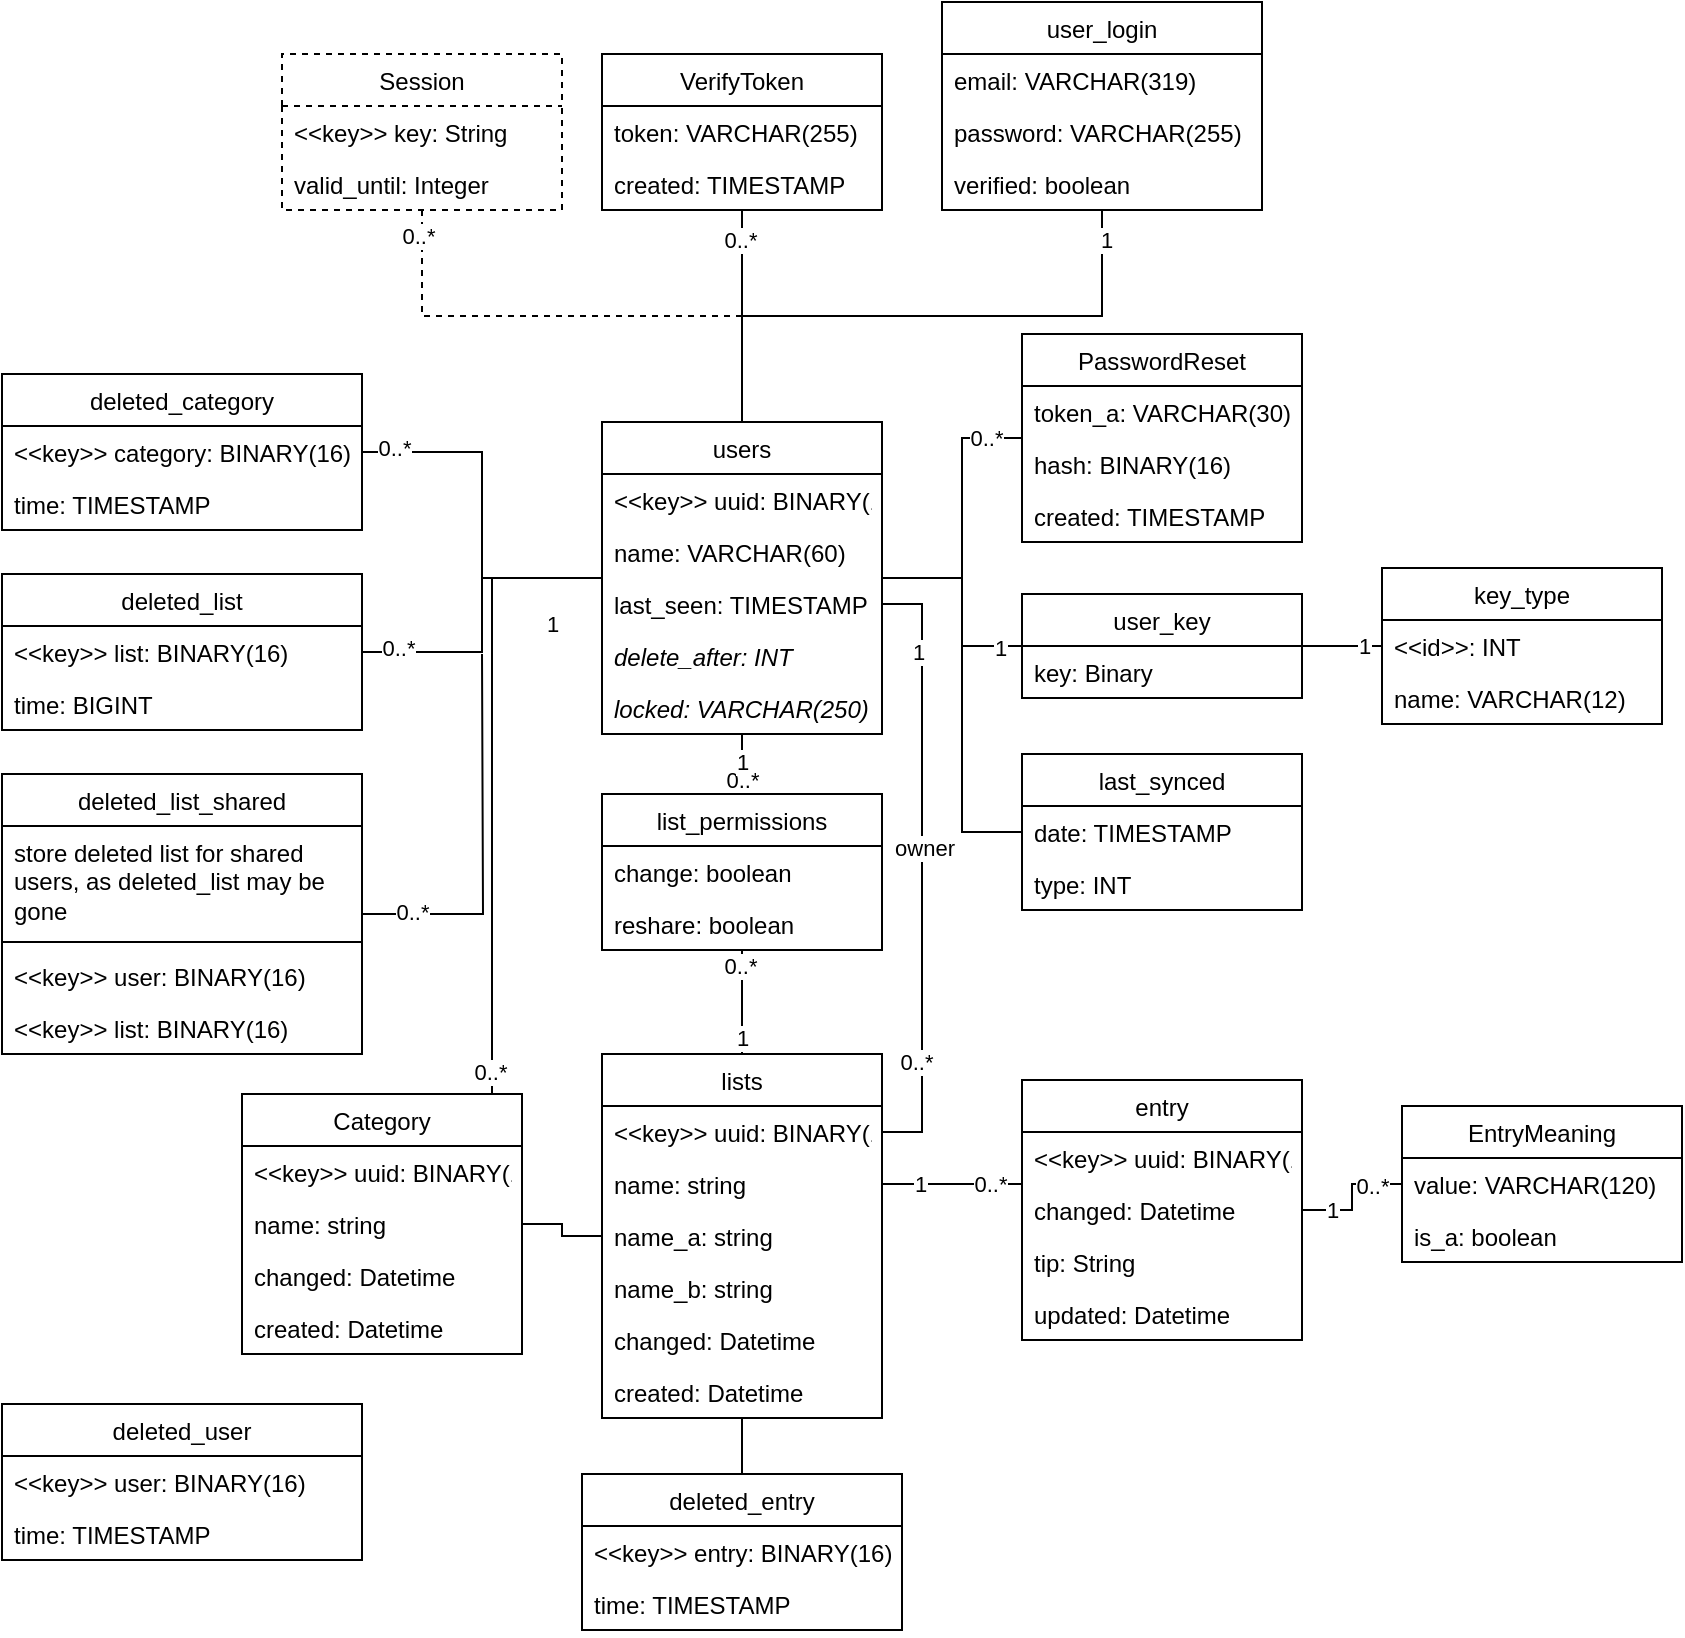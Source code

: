 <mxfile version="16.5.1" type="device"><diagram id="35VUNOAPRy2sd73jcJA1" name="Seite-1"><mxGraphModel dx="1929" dy="2044" grid="1" gridSize="10" guides="1" tooltips="1" connect="1" arrows="1" fold="1" page="1" pageScale="1" pageWidth="827" pageHeight="1169" math="0" shadow="0"><root><mxCell id="0"/><mxCell id="1" parent="0"/><mxCell id="3DWYsxFUrLQky2yFLJpL-9" value="users" style="swimlane;fontStyle=0;childLayout=stackLayout;horizontal=1;startSize=26;fillColor=none;horizontalStack=0;resizeParent=1;resizeParentMax=0;resizeLast=0;collapsible=1;marginBottom=0;" parent="1" vertex="1"><mxGeometry x="220" y="94" width="140" height="156" as="geometry"/></mxCell><mxCell id="3DWYsxFUrLQky2yFLJpL-10" value="&lt;&lt;key&gt;&gt; uuid: BINARY(16)" style="text;strokeColor=none;fillColor=none;align=left;verticalAlign=top;spacingLeft=4;spacingRight=4;overflow=hidden;rotatable=0;points=[[0,0.5],[1,0.5]];portConstraint=eastwest;" parent="3DWYsxFUrLQky2yFLJpL-9" vertex="1"><mxGeometry y="26" width="140" height="26" as="geometry"/></mxCell><mxCell id="3DWYsxFUrLQky2yFLJpL-11" value="name: VARCHAR(60)" style="text;strokeColor=none;fillColor=none;align=left;verticalAlign=top;spacingLeft=4;spacingRight=4;overflow=hidden;rotatable=0;points=[[0,0.5],[1,0.5]];portConstraint=eastwest;" parent="3DWYsxFUrLQky2yFLJpL-9" vertex="1"><mxGeometry y="52" width="140" height="26" as="geometry"/></mxCell><mxCell id="3DWYsxFUrLQky2yFLJpL-63" value="last_seen: TIMESTAMP" style="text;strokeColor=none;fillColor=none;align=left;verticalAlign=top;spacingLeft=4;spacingRight=4;overflow=hidden;rotatable=0;points=[[0,0.5],[1,0.5]];portConstraint=eastwest;" parent="3DWYsxFUrLQky2yFLJpL-9" vertex="1"><mxGeometry y="78" width="140" height="26" as="geometry"/></mxCell><mxCell id="3DWYsxFUrLQky2yFLJpL-64" value="delete_after: INT" style="text;strokeColor=none;fillColor=none;align=left;verticalAlign=top;spacingLeft=4;spacingRight=4;overflow=hidden;rotatable=0;points=[[0,0.5],[1,0.5]];portConstraint=eastwest;fontStyle=2" parent="3DWYsxFUrLQky2yFLJpL-9" vertex="1"><mxGeometry y="104" width="140" height="26" as="geometry"/></mxCell><mxCell id="6U47-J8BlzUGmIC5Mi37-29" value="locked: VARCHAR(250)" style="text;strokeColor=none;fillColor=none;align=left;verticalAlign=top;spacingLeft=4;spacingRight=4;overflow=hidden;rotatable=0;points=[[0,0.5],[1,0.5]];portConstraint=eastwest;fontStyle=2" parent="3DWYsxFUrLQky2yFLJpL-9" vertex="1"><mxGeometry y="130" width="140" height="26" as="geometry"/></mxCell><mxCell id="3DWYsxFUrLQky2yFLJpL-17" style="edgeStyle=orthogonalEdgeStyle;rounded=0;orthogonalLoop=1;jettySize=auto;html=1;endArrow=none;endFill=0;" parent="1" source="3DWYsxFUrLQky2yFLJpL-13" target="3DWYsxFUrLQky2yFLJpL-9" edge="1"><mxGeometry relative="1" as="geometry"><Array as="points"><mxPoint x="400" y="206"/><mxPoint x="400" y="172"/></Array></mxGeometry></mxCell><mxCell id="6U47-J8BlzUGmIC5Mi37-21" value="1" style="edgeLabel;html=1;align=center;verticalAlign=middle;resizable=0;points=[];" parent="3DWYsxFUrLQky2yFLJpL-17" vertex="1" connectable="0"><mxGeometry x="-0.14" relative="1" as="geometry"><mxPoint x="19" y="15" as="offset"/></mxGeometry></mxCell><mxCell id="XRAnZi5CMDyNzcFJxGbO-6" style="edgeStyle=orthogonalEdgeStyle;rounded=0;orthogonalLoop=1;jettySize=auto;html=1;endArrow=none;endFill=0;" parent="1" source="3DWYsxFUrLQky2yFLJpL-13" target="XRAnZi5CMDyNzcFJxGbO-2" edge="1"><mxGeometry relative="1" as="geometry"/></mxCell><mxCell id="qw_IXqzzU9SHyt7KadAk-3" value="1" style="edgeLabel;html=1;align=center;verticalAlign=middle;resizable=0;points=[];" parent="XRAnZi5CMDyNzcFJxGbO-6" vertex="1" connectable="0"><mxGeometry x="-0.331" y="1" relative="1" as="geometry"><mxPoint x="17" y="1" as="offset"/></mxGeometry></mxCell><mxCell id="3DWYsxFUrLQky2yFLJpL-13" value="user_key" style="swimlane;fontStyle=0;childLayout=stackLayout;horizontal=1;startSize=26;fillColor=none;horizontalStack=0;resizeParent=1;resizeParentMax=0;resizeLast=0;collapsible=1;marginBottom=0;" parent="1" vertex="1"><mxGeometry x="430" y="180" width="140" height="52" as="geometry"/></mxCell><mxCell id="3DWYsxFUrLQky2yFLJpL-14" value="key: Binary" style="text;strokeColor=none;fillColor=none;align=left;verticalAlign=top;spacingLeft=4;spacingRight=4;overflow=hidden;rotatable=0;points=[[0,0.5],[1,0.5]];portConstraint=eastwest;" parent="3DWYsxFUrLQky2yFLJpL-13" vertex="1"><mxGeometry y="26" width="140" height="26" as="geometry"/></mxCell><mxCell id="3DWYsxFUrLQky2yFLJpL-40" style="edgeStyle=orthogonalEdgeStyle;rounded=0;orthogonalLoop=1;jettySize=auto;html=1;endArrow=none;endFill=0;" parent="1" source="3DWYsxFUrLQky2yFLJpL-18" target="3DWYsxFUrLQky2yFLJpL-30" edge="1"><mxGeometry relative="1" as="geometry"><Array as="points"><mxPoint x="370" y="475"/><mxPoint x="370" y="475"/></Array></mxGeometry></mxCell><mxCell id="6U47-J8BlzUGmIC5Mi37-22" value="0..*" style="edgeLabel;html=1;align=center;verticalAlign=middle;resizable=0;points=[];" parent="3DWYsxFUrLQky2yFLJpL-40" vertex="1" connectable="0"><mxGeometry x="0.19" relative="1" as="geometry"><mxPoint x="12" as="offset"/></mxGeometry></mxCell><mxCell id="6U47-J8BlzUGmIC5Mi37-23" value="1" style="edgeLabel;html=1;align=center;verticalAlign=middle;resizable=0;points=[];" parent="3DWYsxFUrLQky2yFLJpL-40" vertex="1" connectable="0"><mxGeometry x="-0.26" y="-3" relative="1" as="geometry"><mxPoint x="-7" y="-3" as="offset"/></mxGeometry></mxCell><mxCell id="3DWYsxFUrLQky2yFLJpL-90" style="edgeStyle=orthogonalEdgeStyle;rounded=0;orthogonalLoop=1;jettySize=auto;html=1;entryX=1;entryY=0.5;entryDx=0;entryDy=0;endArrow=none;endFill=0;exitX=1;exitY=0.5;exitDx=0;exitDy=0;" parent="1" source="3DWYsxFUrLQky2yFLJpL-19" target="3DWYsxFUrLQky2yFLJpL-63" edge="1"><mxGeometry relative="1" as="geometry"><Array as="points"><mxPoint x="380" y="449"/><mxPoint x="380" y="185"/></Array></mxGeometry></mxCell><mxCell id="3DWYsxFUrLQky2yFLJpL-91" value="owner" style="edgeLabel;html=1;align=center;verticalAlign=middle;resizable=0;points=[];" parent="3DWYsxFUrLQky2yFLJpL-90" vertex="1" connectable="0"><mxGeometry x="0.333" relative="1" as="geometry"><mxPoint x="1" y="40" as="offset"/></mxGeometry></mxCell><mxCell id="6U47-J8BlzUGmIC5Mi37-15" value="1" style="edgeLabel;html=1;align=center;verticalAlign=middle;resizable=0;points=[];" parent="3DWYsxFUrLQky2yFLJpL-90" vertex="1" connectable="0"><mxGeometry x="0.712" y="2" relative="1" as="geometry"><mxPoint as="offset"/></mxGeometry></mxCell><mxCell id="6U47-J8BlzUGmIC5Mi37-16" value="0..*" style="edgeLabel;html=1;align=center;verticalAlign=middle;resizable=0;points=[];" parent="3DWYsxFUrLQky2yFLJpL-90" vertex="1" connectable="0"><mxGeometry x="-0.637" y="3" relative="1" as="geometry"><mxPoint as="offset"/></mxGeometry></mxCell><mxCell id="3DWYsxFUrLQky2yFLJpL-18" value="lists" style="swimlane;fontStyle=0;childLayout=stackLayout;horizontal=1;startSize=26;fillColor=none;horizontalStack=0;resizeParent=1;resizeParentMax=0;resizeLast=0;collapsible=1;marginBottom=0;" parent="1" vertex="1"><mxGeometry x="220" y="410" width="140" height="182" as="geometry"/></mxCell><mxCell id="3DWYsxFUrLQky2yFLJpL-19" value="&lt;&lt;key&gt;&gt; uuid: BINARY(16)" style="text;strokeColor=none;fillColor=none;align=left;verticalAlign=top;spacingLeft=4;spacingRight=4;overflow=hidden;rotatable=0;points=[[0,0.5],[1,0.5]];portConstraint=eastwest;" parent="3DWYsxFUrLQky2yFLJpL-18" vertex="1"><mxGeometry y="26" width="140" height="26" as="geometry"/></mxCell><mxCell id="3DWYsxFUrLQky2yFLJpL-20" value="name: string" style="text;strokeColor=none;fillColor=none;align=left;verticalAlign=top;spacingLeft=4;spacingRight=4;overflow=hidden;rotatable=0;points=[[0,0.5],[1,0.5]];portConstraint=eastwest;" parent="3DWYsxFUrLQky2yFLJpL-18" vertex="1"><mxGeometry y="52" width="140" height="26" as="geometry"/></mxCell><mxCell id="tzXeSXBNk9Vg39_Do9fx-1" value="name_a: string" style="text;strokeColor=none;fillColor=none;align=left;verticalAlign=top;spacingLeft=4;spacingRight=4;overflow=hidden;rotatable=0;points=[[0,0.5],[1,0.5]];portConstraint=eastwest;" parent="3DWYsxFUrLQky2yFLJpL-18" vertex="1"><mxGeometry y="78" width="140" height="26" as="geometry"/></mxCell><mxCell id="tzXeSXBNk9Vg39_Do9fx-2" value="name_b: string" style="text;strokeColor=none;fillColor=none;align=left;verticalAlign=top;spacingLeft=4;spacingRight=4;overflow=hidden;rotatable=0;points=[[0,0.5],[1,0.5]];portConstraint=eastwest;" parent="3DWYsxFUrLQky2yFLJpL-18" vertex="1"><mxGeometry y="104" width="140" height="26" as="geometry"/></mxCell><mxCell id="3DWYsxFUrLQky2yFLJpL-21" value="changed: Datetime" style="text;strokeColor=none;fillColor=none;align=left;verticalAlign=top;spacingLeft=4;spacingRight=4;overflow=hidden;rotatable=0;points=[[0,0.5],[1,0.5]];portConstraint=eastwest;" parent="3DWYsxFUrLQky2yFLJpL-18" vertex="1"><mxGeometry y="130" width="140" height="26" as="geometry"/></mxCell><mxCell id="3DWYsxFUrLQky2yFLJpL-23" value="created: Datetime" style="text;strokeColor=none;fillColor=none;align=left;verticalAlign=top;spacingLeft=4;spacingRight=4;overflow=hidden;rotatable=0;points=[[0,0.5],[1,0.5]];portConstraint=eastwest;" parent="3DWYsxFUrLQky2yFLJpL-18" vertex="1"><mxGeometry y="156" width="140" height="26" as="geometry"/></mxCell><mxCell id="6U47-J8BlzUGmIC5Mi37-28" style="edgeStyle=elbowEdgeStyle;rounded=0;jumpStyle=none;orthogonalLoop=1;jettySize=auto;html=1;endArrow=none;endFill=0;" parent="1" source="3DWYsxFUrLQky2yFLJpL-24" target="3DWYsxFUrLQky2yFLJpL-9" edge="1"><mxGeometry relative="1" as="geometry"/></mxCell><mxCell id="6U47-J8BlzUGmIC5Mi37-31" value="0..*" style="edgeLabel;html=1;align=center;verticalAlign=middle;resizable=0;points=[];" parent="6U47-J8BlzUGmIC5Mi37-28" vertex="1" connectable="0"><mxGeometry x="-0.772" y="2" relative="1" as="geometry"><mxPoint as="offset"/></mxGeometry></mxCell><mxCell id="3DWYsxFUrLQky2yFLJpL-24" value="deleted_list" style="swimlane;fontStyle=0;childLayout=stackLayout;horizontal=1;startSize=26;fillColor=none;horizontalStack=0;resizeParent=1;resizeParentMax=0;resizeLast=0;collapsible=1;marginBottom=0;" parent="1" vertex="1"><mxGeometry x="-80" y="170" width="180" height="78" as="geometry"/></mxCell><mxCell id="3DWYsxFUrLQky2yFLJpL-25" value="&lt;&lt;key&gt;&gt; list: BINARY(16)" style="text;strokeColor=none;fillColor=none;align=left;verticalAlign=top;spacingLeft=4;spacingRight=4;overflow=hidden;rotatable=0;points=[[0,0.5],[1,0.5]];portConstraint=eastwest;" parent="3DWYsxFUrLQky2yFLJpL-24" vertex="1"><mxGeometry y="26" width="180" height="26" as="geometry"/></mxCell><mxCell id="3DWYsxFUrLQky2yFLJpL-29" value="time: BIGINT" style="text;strokeColor=none;fillColor=none;align=left;verticalAlign=top;spacingLeft=4;spacingRight=4;overflow=hidden;rotatable=0;points=[[0,0.5],[1,0.5]];portConstraint=eastwest;" parent="3DWYsxFUrLQky2yFLJpL-24" vertex="1"><mxGeometry y="52" width="180" height="26" as="geometry"/></mxCell><mxCell id="3DWYsxFUrLQky2yFLJpL-38" style="edgeStyle=orthogonalEdgeStyle;rounded=0;orthogonalLoop=1;jettySize=auto;html=1;endArrow=none;endFill=0;" parent="1" source="3DWYsxFUrLQky2yFLJpL-30" target="3DWYsxFUrLQky2yFLJpL-34" edge="1"><mxGeometry relative="1" as="geometry"/></mxCell><mxCell id="6U47-J8BlzUGmIC5Mi37-25" value="1" style="edgeLabel;html=1;align=center;verticalAlign=middle;resizable=0;points=[];" parent="3DWYsxFUrLQky2yFLJpL-38" vertex="1" connectable="0"><mxGeometry x="-0.24" relative="1" as="geometry"><mxPoint x="-9" as="offset"/></mxGeometry></mxCell><mxCell id="6U47-J8BlzUGmIC5Mi37-26" value="0..*" style="edgeLabel;html=1;align=center;verticalAlign=middle;resizable=0;points=[];" parent="3DWYsxFUrLQky2yFLJpL-38" vertex="1" connectable="0"><mxGeometry x="0.169" y="1" relative="1" as="geometry"><mxPoint x="11" as="offset"/></mxGeometry></mxCell><mxCell id="3DWYsxFUrLQky2yFLJpL-30" value="entry" style="swimlane;fontStyle=0;childLayout=stackLayout;horizontal=1;startSize=26;fillColor=none;horizontalStack=0;resizeParent=1;resizeParentMax=0;resizeLast=0;collapsible=1;marginBottom=0;" parent="1" vertex="1"><mxGeometry x="430" y="423" width="140" height="130" as="geometry"/></mxCell><mxCell id="3DWYsxFUrLQky2yFLJpL-31" value="&lt;&lt;key&gt;&gt; uuid: BINARY(16)" style="text;strokeColor=none;fillColor=none;align=left;verticalAlign=top;spacingLeft=4;spacingRight=4;overflow=hidden;rotatable=0;points=[[0,0.5],[1,0.5]];portConstraint=eastwest;" parent="3DWYsxFUrLQky2yFLJpL-30" vertex="1"><mxGeometry y="26" width="140" height="26" as="geometry"/></mxCell><mxCell id="3DWYsxFUrLQky2yFLJpL-32" value="changed: Datetime" style="text;strokeColor=none;fillColor=none;align=left;verticalAlign=top;spacingLeft=4;spacingRight=4;overflow=hidden;rotatable=0;points=[[0,0.5],[1,0.5]];portConstraint=eastwest;" parent="3DWYsxFUrLQky2yFLJpL-30" vertex="1"><mxGeometry y="52" width="140" height="26" as="geometry"/></mxCell><mxCell id="3DWYsxFUrLQky2yFLJpL-39" value="tip: String" style="text;strokeColor=none;fillColor=none;align=left;verticalAlign=top;spacingLeft=4;spacingRight=4;overflow=hidden;rotatable=0;points=[[0,0.5],[1,0.5]];portConstraint=eastwest;" parent="3DWYsxFUrLQky2yFLJpL-30" vertex="1"><mxGeometry y="78" width="140" height="26" as="geometry"/></mxCell><mxCell id="uo6oQ3_8_3I0607uCpqB-1" value="updated: Datetime" style="text;strokeColor=none;fillColor=none;align=left;verticalAlign=top;spacingLeft=4;spacingRight=4;overflow=hidden;rotatable=0;points=[[0,0.5],[1,0.5]];portConstraint=eastwest;" vertex="1" parent="3DWYsxFUrLQky2yFLJpL-30"><mxGeometry y="104" width="140" height="26" as="geometry"/></mxCell><mxCell id="3DWYsxFUrLQky2yFLJpL-34" value="EntryMeaning" style="swimlane;fontStyle=0;childLayout=stackLayout;horizontal=1;startSize=26;fillColor=none;horizontalStack=0;resizeParent=1;resizeParentMax=0;resizeLast=0;collapsible=1;marginBottom=0;" parent="1" vertex="1"><mxGeometry x="620" y="436" width="140" height="78" as="geometry"/></mxCell><mxCell id="3DWYsxFUrLQky2yFLJpL-35" value="value: VARCHAR(120)" style="text;strokeColor=none;fillColor=none;align=left;verticalAlign=top;spacingLeft=4;spacingRight=4;overflow=hidden;rotatable=0;points=[[0,0.5],[1,0.5]];portConstraint=eastwest;" parent="3DWYsxFUrLQky2yFLJpL-34" vertex="1"><mxGeometry y="26" width="140" height="26" as="geometry"/></mxCell><mxCell id="3DWYsxFUrLQky2yFLJpL-36" value="is_a: boolean" style="text;strokeColor=none;fillColor=none;align=left;verticalAlign=top;spacingLeft=4;spacingRight=4;overflow=hidden;rotatable=0;points=[[0,0.5],[1,0.5]];portConstraint=eastwest;" parent="3DWYsxFUrLQky2yFLJpL-34" vertex="1"><mxGeometry y="52" width="140" height="26" as="geometry"/></mxCell><mxCell id="6U47-J8BlzUGmIC5Mi37-33" style="edgeStyle=elbowEdgeStyle;rounded=0;jumpStyle=none;orthogonalLoop=1;jettySize=auto;html=1;endArrow=none;endFill=0;" parent="1" source="3DWYsxFUrLQky2yFLJpL-41" target="3DWYsxFUrLQky2yFLJpL-18" edge="1"><mxGeometry relative="1" as="geometry"/></mxCell><mxCell id="3DWYsxFUrLQky2yFLJpL-41" value="deleted_entry" style="swimlane;fontStyle=0;childLayout=stackLayout;horizontal=1;startSize=26;fillColor=none;horizontalStack=0;resizeParent=1;resizeParentMax=0;resizeLast=0;collapsible=1;marginBottom=0;" parent="1" vertex="1"><mxGeometry x="210" y="620" width="160" height="78" as="geometry"/></mxCell><mxCell id="3DWYsxFUrLQky2yFLJpL-42" value="&lt;&lt;key&gt;&gt; entry: BINARY(16)" style="text;strokeColor=none;fillColor=none;align=left;verticalAlign=top;spacingLeft=4;spacingRight=4;overflow=hidden;rotatable=0;points=[[0,0.5],[1,0.5]];portConstraint=eastwest;" parent="3DWYsxFUrLQky2yFLJpL-41" vertex="1"><mxGeometry y="26" width="160" height="26" as="geometry"/></mxCell><mxCell id="3DWYsxFUrLQky2yFLJpL-43" value="time: TIMESTAMP" style="text;strokeColor=none;fillColor=none;align=left;verticalAlign=top;spacingLeft=4;spacingRight=4;overflow=hidden;rotatable=0;points=[[0,0.5],[1,0.5]];portConstraint=eastwest;" parent="3DWYsxFUrLQky2yFLJpL-41" vertex="1"><mxGeometry y="52" width="160" height="26" as="geometry"/></mxCell><mxCell id="3DWYsxFUrLQky2yFLJpL-44" value="deleted_user" style="swimlane;fontStyle=0;childLayout=stackLayout;horizontal=1;startSize=26;fillColor=none;horizontalStack=0;resizeParent=1;resizeParentMax=0;resizeLast=0;collapsible=1;marginBottom=0;" parent="1" vertex="1"><mxGeometry x="-80" y="585" width="180" height="78" as="geometry"/></mxCell><mxCell id="3DWYsxFUrLQky2yFLJpL-45" value="&lt;&lt;key&gt;&gt; user: BINARY(16)" style="text;strokeColor=none;fillColor=none;align=left;verticalAlign=top;spacingLeft=4;spacingRight=4;overflow=hidden;rotatable=0;points=[[0,0.5],[1,0.5]];portConstraint=eastwest;" parent="3DWYsxFUrLQky2yFLJpL-44" vertex="1"><mxGeometry y="26" width="180" height="26" as="geometry"/></mxCell><mxCell id="3DWYsxFUrLQky2yFLJpL-46" value="time: TIMESTAMP" style="text;strokeColor=none;fillColor=none;align=left;verticalAlign=top;spacingLeft=4;spacingRight=4;overflow=hidden;rotatable=0;points=[[0,0.5],[1,0.5]];portConstraint=eastwest;" parent="3DWYsxFUrLQky2yFLJpL-44" vertex="1"><mxGeometry y="52" width="180" height="26" as="geometry"/></mxCell><mxCell id="3DWYsxFUrLQky2yFLJpL-57" style="edgeStyle=orthogonalEdgeStyle;rounded=0;orthogonalLoop=1;jettySize=auto;html=1;endArrow=none;endFill=0;" parent="1" source="3DWYsxFUrLQky2yFLJpL-52" target="3DWYsxFUrLQky2yFLJpL-18" edge="1"><mxGeometry relative="1" as="geometry"/></mxCell><mxCell id="6U47-J8BlzUGmIC5Mi37-4" style="edgeStyle=elbowEdgeStyle;rounded=0;orthogonalLoop=1;jettySize=auto;html=1;endArrow=none;endFill=0;exitX=0.5;exitY=0;exitDx=0;exitDy=0;jumpStyle=none;" parent="1" source="3DWYsxFUrLQky2yFLJpL-52" target="3DWYsxFUrLQky2yFLJpL-9" edge="1"><mxGeometry relative="1" as="geometry"/></mxCell><mxCell id="6U47-J8BlzUGmIC5Mi37-9" value="1" style="edgeLabel;html=1;align=center;verticalAlign=middle;resizable=0;points=[];" parent="6U47-J8BlzUGmIC5Mi37-4" vertex="1" connectable="0"><mxGeometry x="0.182" y="1" relative="1" as="geometry"><mxPoint x="31" y="-73" as="offset"/></mxGeometry></mxCell><mxCell id="6U47-J8BlzUGmIC5Mi37-10" value="0..*" style="edgeLabel;html=1;align=center;verticalAlign=middle;resizable=0;points=[];" parent="6U47-J8BlzUGmIC5Mi37-4" vertex="1" connectable="0"><mxGeometry x="-0.776" y="1" relative="1" as="geometry"><mxPoint x="13" y="-10" as="offset"/></mxGeometry></mxCell><mxCell id="3DWYsxFUrLQky2yFLJpL-52" value="Category" style="swimlane;fontStyle=0;childLayout=stackLayout;horizontal=1;startSize=26;fillColor=none;horizontalStack=0;resizeParent=1;resizeParentMax=0;resizeLast=0;collapsible=1;marginBottom=0;" parent="1" vertex="1"><mxGeometry x="40" y="430" width="140" height="130" as="geometry"/></mxCell><mxCell id="3DWYsxFUrLQky2yFLJpL-53" value="&lt;&lt;key&gt;&gt; uuid: BINARY(16)" style="text;strokeColor=none;fillColor=none;align=left;verticalAlign=top;spacingLeft=4;spacingRight=4;overflow=hidden;rotatable=0;points=[[0,0.5],[1,0.5]];portConstraint=eastwest;" parent="3DWYsxFUrLQky2yFLJpL-52" vertex="1"><mxGeometry y="26" width="140" height="26" as="geometry"/></mxCell><mxCell id="3DWYsxFUrLQky2yFLJpL-54" value="name: string" style="text;strokeColor=none;fillColor=none;align=left;verticalAlign=top;spacingLeft=4;spacingRight=4;overflow=hidden;rotatable=0;points=[[0,0.5],[1,0.5]];portConstraint=eastwest;" parent="3DWYsxFUrLQky2yFLJpL-52" vertex="1"><mxGeometry y="52" width="140" height="26" as="geometry"/></mxCell><mxCell id="3DWYsxFUrLQky2yFLJpL-55" value="changed: Datetime" style="text;strokeColor=none;fillColor=none;align=left;verticalAlign=top;spacingLeft=4;spacingRight=4;overflow=hidden;rotatable=0;points=[[0,0.5],[1,0.5]];portConstraint=eastwest;" parent="3DWYsxFUrLQky2yFLJpL-52" vertex="1"><mxGeometry y="78" width="140" height="26" as="geometry"/></mxCell><mxCell id="3DWYsxFUrLQky2yFLJpL-56" value="created: Datetime" style="text;strokeColor=none;fillColor=none;align=left;verticalAlign=top;spacingLeft=4;spacingRight=4;overflow=hidden;rotatable=0;points=[[0,0.5],[1,0.5]];portConstraint=eastwest;" parent="3DWYsxFUrLQky2yFLJpL-52" vertex="1"><mxGeometry y="104" width="140" height="26" as="geometry"/></mxCell><mxCell id="6U47-J8BlzUGmIC5Mi37-5" style="edgeStyle=elbowEdgeStyle;rounded=0;orthogonalLoop=1;jettySize=auto;html=1;endArrow=none;endFill=0;elbow=vertical;dashed=1;" parent="1" source="3DWYsxFUrLQky2yFLJpL-58" target="3DWYsxFUrLQky2yFLJpL-9" edge="1"><mxGeometry relative="1" as="geometry"/></mxCell><mxCell id="6U47-J8BlzUGmIC5Mi37-19" value="0..*" style="edgeLabel;html=1;align=center;verticalAlign=middle;resizable=0;points=[];" parent="6U47-J8BlzUGmIC5Mi37-5" vertex="1" connectable="0"><mxGeometry x="-0.904" y="-2" relative="1" as="geometry"><mxPoint as="offset"/></mxGeometry></mxCell><mxCell id="3DWYsxFUrLQky2yFLJpL-58" value="Session" style="swimlane;fontStyle=0;childLayout=stackLayout;horizontal=1;startSize=26;fillColor=none;horizontalStack=0;resizeParent=1;resizeParentMax=0;resizeLast=0;collapsible=1;marginBottom=0;dashed=1;" parent="1" vertex="1"><mxGeometry x="60" y="-90" width="140" height="78" as="geometry"/></mxCell><mxCell id="3DWYsxFUrLQky2yFLJpL-59" value="&lt;&lt;key&gt;&gt; key: String" style="text;strokeColor=none;fillColor=none;align=left;verticalAlign=top;spacingLeft=4;spacingRight=4;overflow=hidden;rotatable=0;points=[[0,0.5],[1,0.5]];portConstraint=eastwest;" parent="3DWYsxFUrLQky2yFLJpL-58" vertex="1"><mxGeometry y="26" width="140" height="26" as="geometry"/></mxCell><mxCell id="3DWYsxFUrLQky2yFLJpL-60" value="valid_until: Integer" style="text;strokeColor=none;fillColor=none;align=left;verticalAlign=top;spacingLeft=4;spacingRight=4;overflow=hidden;rotatable=0;points=[[0,0.5],[1,0.5]];portConstraint=eastwest;" parent="3DWYsxFUrLQky2yFLJpL-58" vertex="1"><mxGeometry y="52" width="140" height="26" as="geometry"/></mxCell><mxCell id="6U47-J8BlzUGmIC5Mi37-27" style="edgeStyle=elbowEdgeStyle;rounded=0;jumpStyle=none;orthogonalLoop=1;jettySize=auto;html=1;endArrow=none;endFill=0;" parent="1" source="3DWYsxFUrLQky2yFLJpL-65" target="3DWYsxFUrLQky2yFLJpL-9" edge="1"><mxGeometry relative="1" as="geometry"/></mxCell><mxCell id="6U47-J8BlzUGmIC5Mi37-32" value="0..*" style="edgeLabel;html=1;align=center;verticalAlign=middle;resizable=0;points=[];" parent="6U47-J8BlzUGmIC5Mi37-27" vertex="1" connectable="0"><mxGeometry x="-0.83" y="2" relative="1" as="geometry"><mxPoint as="offset"/></mxGeometry></mxCell><mxCell id="3DWYsxFUrLQky2yFLJpL-65" value="deleted_category" style="swimlane;fontStyle=0;childLayout=stackLayout;horizontal=1;startSize=26;fillColor=none;horizontalStack=0;resizeParent=1;resizeParentMax=0;resizeLast=0;collapsible=1;marginBottom=0;" parent="1" vertex="1"><mxGeometry x="-80" y="70" width="180" height="78" as="geometry"/></mxCell><mxCell id="3DWYsxFUrLQky2yFLJpL-66" value="&lt;&lt;key&gt;&gt; category: BINARY(16)" style="text;strokeColor=none;fillColor=none;align=left;verticalAlign=top;spacingLeft=4;spacingRight=4;overflow=hidden;rotatable=0;points=[[0,0.5],[1,0.5]];portConstraint=eastwest;" parent="3DWYsxFUrLQky2yFLJpL-65" vertex="1"><mxGeometry y="26" width="180" height="26" as="geometry"/></mxCell><mxCell id="3DWYsxFUrLQky2yFLJpL-67" value="time: TIMESTAMP" style="text;strokeColor=none;fillColor=none;align=left;verticalAlign=top;spacingLeft=4;spacingRight=4;overflow=hidden;rotatable=0;points=[[0,0.5],[1,0.5]];portConstraint=eastwest;" parent="3DWYsxFUrLQky2yFLJpL-65" vertex="1"><mxGeometry y="52" width="180" height="26" as="geometry"/></mxCell><mxCell id="3DWYsxFUrLQky2yFLJpL-75" style="edgeStyle=orthogonalEdgeStyle;rounded=0;orthogonalLoop=1;jettySize=auto;html=1;endArrow=none;endFill=0;" parent="1" source="3DWYsxFUrLQky2yFLJpL-68" target="3DWYsxFUrLQky2yFLJpL-9" edge="1"><mxGeometry relative="1" as="geometry"/></mxCell><mxCell id="6U47-J8BlzUGmIC5Mi37-11" value="0..*" style="edgeLabel;html=1;align=center;verticalAlign=middle;resizable=0;points=[];" parent="3DWYsxFUrLQky2yFLJpL-75" vertex="1" connectable="0"><mxGeometry x="-0.251" relative="1" as="geometry"><mxPoint y="11" as="offset"/></mxGeometry></mxCell><mxCell id="6U47-J8BlzUGmIC5Mi37-12" value="1" style="edgeLabel;html=1;align=center;verticalAlign=middle;resizable=0;points=[];" parent="3DWYsxFUrLQky2yFLJpL-75" vertex="1" connectable="0"><mxGeometry x="0.456" relative="1" as="geometry"><mxPoint as="offset"/></mxGeometry></mxCell><mxCell id="3DWYsxFUrLQky2yFLJpL-76" style="edgeStyle=orthogonalEdgeStyle;rounded=0;orthogonalLoop=1;jettySize=auto;html=1;endArrow=none;endFill=0;" parent="1" source="3DWYsxFUrLQky2yFLJpL-68" target="3DWYsxFUrLQky2yFLJpL-18" edge="1"><mxGeometry relative="1" as="geometry"/></mxCell><mxCell id="6U47-J8BlzUGmIC5Mi37-13" value="1" style="edgeLabel;html=1;align=center;verticalAlign=middle;resizable=0;points=[];" parent="3DWYsxFUrLQky2yFLJpL-76" vertex="1" connectable="0"><mxGeometry x="0.677" relative="1" as="geometry"><mxPoint as="offset"/></mxGeometry></mxCell><mxCell id="6U47-J8BlzUGmIC5Mi37-14" value="0..*" style="edgeLabel;html=1;align=center;verticalAlign=middle;resizable=0;points=[];" parent="3DWYsxFUrLQky2yFLJpL-76" vertex="1" connectable="0"><mxGeometry x="-0.706" y="-1" relative="1" as="geometry"><mxPoint as="offset"/></mxGeometry></mxCell><mxCell id="3DWYsxFUrLQky2yFLJpL-68" value="list_permissions" style="swimlane;fontStyle=0;childLayout=stackLayout;horizontal=1;startSize=26;fillColor=none;horizontalStack=0;resizeParent=1;resizeParentMax=0;resizeLast=0;collapsible=1;marginBottom=0;" parent="1" vertex="1"><mxGeometry x="220" y="280" width="140" height="78" as="geometry"/></mxCell><mxCell id="3DWYsxFUrLQky2yFLJpL-69" value="change: boolean" style="text;strokeColor=none;fillColor=none;align=left;verticalAlign=top;spacingLeft=4;spacingRight=4;overflow=hidden;rotatable=0;points=[[0,0.5],[1,0.5]];portConstraint=eastwest;" parent="3DWYsxFUrLQky2yFLJpL-68" vertex="1"><mxGeometry y="26" width="140" height="26" as="geometry"/></mxCell><mxCell id="3DWYsxFUrLQky2yFLJpL-70" value="reshare: boolean" style="text;strokeColor=none;fillColor=none;align=left;verticalAlign=top;spacingLeft=4;spacingRight=4;overflow=hidden;rotatable=0;points=[[0,0.5],[1,0.5]];portConstraint=eastwest;" parent="3DWYsxFUrLQky2yFLJpL-68" vertex="1"><mxGeometry y="52" width="140" height="26" as="geometry"/></mxCell><mxCell id="6U47-J8BlzUGmIC5Mi37-7" style="edgeStyle=elbowEdgeStyle;rounded=0;orthogonalLoop=1;jettySize=auto;elbow=vertical;html=1;endArrow=none;endFill=0;" parent="1" source="3DWYsxFUrLQky2yFLJpL-77" target="3DWYsxFUrLQky2yFLJpL-9" edge="1"><mxGeometry relative="1" as="geometry"/></mxCell><mxCell id="6U47-J8BlzUGmIC5Mi37-17" value="1" style="edgeLabel;html=1;align=center;verticalAlign=middle;resizable=0;points=[];" parent="6U47-J8BlzUGmIC5Mi37-7" vertex="1" connectable="0"><mxGeometry x="-0.9" y="2" relative="1" as="geometry"><mxPoint as="offset"/></mxGeometry></mxCell><mxCell id="3DWYsxFUrLQky2yFLJpL-77" value="user_login" style="swimlane;fontStyle=0;childLayout=stackLayout;horizontal=1;startSize=26;fillColor=none;horizontalStack=0;resizeParent=1;resizeParentMax=0;resizeLast=0;collapsible=1;marginBottom=0;" parent="1" vertex="1"><mxGeometry x="390" y="-116" width="160" height="104" as="geometry"/></mxCell><mxCell id="3DWYsxFUrLQky2yFLJpL-78" value="email: VARCHAR(319)" style="text;strokeColor=none;fillColor=none;align=left;verticalAlign=top;spacingLeft=4;spacingRight=4;overflow=hidden;rotatable=0;points=[[0,0.5],[1,0.5]];portConstraint=eastwest;" parent="3DWYsxFUrLQky2yFLJpL-77" vertex="1"><mxGeometry y="26" width="160" height="26" as="geometry"/></mxCell><mxCell id="3DWYsxFUrLQky2yFLJpL-79" value="password: VARCHAR(255)" style="text;strokeColor=none;fillColor=none;align=left;verticalAlign=top;spacingLeft=4;spacingRight=4;overflow=hidden;rotatable=0;points=[[0,0.5],[1,0.5]];portConstraint=eastwest;" parent="3DWYsxFUrLQky2yFLJpL-77" vertex="1"><mxGeometry y="52" width="160" height="26" as="geometry"/></mxCell><mxCell id="3DWYsxFUrLQky2yFLJpL-82" value="verified: boolean" style="text;strokeColor=none;fillColor=none;align=left;verticalAlign=top;spacingLeft=4;spacingRight=4;overflow=hidden;rotatable=0;points=[[0,0.5],[1,0.5]];portConstraint=eastwest;" parent="3DWYsxFUrLQky2yFLJpL-77" vertex="1"><mxGeometry y="78" width="160" height="26" as="geometry"/></mxCell><mxCell id="6U47-J8BlzUGmIC5Mi37-6" style="edgeStyle=elbowEdgeStyle;rounded=0;orthogonalLoop=1;jettySize=auto;elbow=vertical;html=1;endArrow=none;endFill=0;" parent="1" source="3DWYsxFUrLQky2yFLJpL-83" target="3DWYsxFUrLQky2yFLJpL-9" edge="1"><mxGeometry relative="1" as="geometry"/></mxCell><mxCell id="6U47-J8BlzUGmIC5Mi37-18" value="0..*" style="edgeLabel;html=1;align=center;verticalAlign=middle;resizable=0;points=[];" parent="6U47-J8BlzUGmIC5Mi37-6" vertex="1" connectable="0"><mxGeometry x="-0.717" y="-1" relative="1" as="geometry"><mxPoint as="offset"/></mxGeometry></mxCell><mxCell id="3DWYsxFUrLQky2yFLJpL-83" value="VerifyToken" style="swimlane;fontStyle=0;childLayout=stackLayout;horizontal=1;startSize=26;fillColor=none;horizontalStack=0;resizeParent=1;resizeParentMax=0;resizeLast=0;collapsible=1;marginBottom=0;" parent="1" vertex="1"><mxGeometry x="220" y="-90" width="140" height="78" as="geometry"/></mxCell><mxCell id="3DWYsxFUrLQky2yFLJpL-84" value="token: VARCHAR(255)" style="text;strokeColor=none;fillColor=none;align=left;verticalAlign=top;spacingLeft=4;spacingRight=4;overflow=hidden;rotatable=0;points=[[0,0.5],[1,0.5]];portConstraint=eastwest;" parent="3DWYsxFUrLQky2yFLJpL-83" vertex="1"><mxGeometry y="26" width="140" height="26" as="geometry"/></mxCell><mxCell id="3DWYsxFUrLQky2yFLJpL-85" value="created: TIMESTAMP" style="text;strokeColor=none;fillColor=none;align=left;verticalAlign=top;spacingLeft=4;spacingRight=4;overflow=hidden;rotatable=0;points=[[0,0.5],[1,0.5]];portConstraint=eastwest;" parent="3DWYsxFUrLQky2yFLJpL-83" vertex="1"><mxGeometry y="52" width="140" height="26" as="geometry"/></mxCell><mxCell id="6U47-J8BlzUGmIC5Mi37-3" style="edgeStyle=orthogonalEdgeStyle;rounded=0;orthogonalLoop=1;jettySize=auto;html=1;endArrow=none;endFill=0;" parent="1" source="nevtHGVaycCxC0GB7UsE-1" target="3DWYsxFUrLQky2yFLJpL-9" edge="1"><mxGeometry relative="1" as="geometry"><Array as="points"><mxPoint x="400" y="102"/><mxPoint x="400" y="172"/></Array></mxGeometry></mxCell><mxCell id="6U47-J8BlzUGmIC5Mi37-20" value="0..*" style="edgeLabel;html=1;align=center;verticalAlign=middle;resizable=0;points=[];" parent="6U47-J8BlzUGmIC5Mi37-3" vertex="1" connectable="0"><mxGeometry x="-0.629" relative="1" as="geometry"><mxPoint x="8" as="offset"/></mxGeometry></mxCell><mxCell id="nevtHGVaycCxC0GB7UsE-1" value="PasswordReset" style="swimlane;fontStyle=0;childLayout=stackLayout;horizontal=1;startSize=26;fillColor=none;horizontalStack=0;resizeParent=1;resizeParentMax=0;resizeLast=0;collapsible=1;marginBottom=0;" parent="1" vertex="1"><mxGeometry x="430" y="50" width="140" height="104" as="geometry"/></mxCell><mxCell id="nevtHGVaycCxC0GB7UsE-2" value="token_a: VARCHAR(30)" style="text;strokeColor=none;fillColor=none;align=left;verticalAlign=top;spacingLeft=4;spacingRight=4;overflow=hidden;rotatable=0;points=[[0,0.5],[1,0.5]];portConstraint=eastwest;" parent="nevtHGVaycCxC0GB7UsE-1" vertex="1"><mxGeometry y="26" width="140" height="26" as="geometry"/></mxCell><mxCell id="nevtHGVaycCxC0GB7UsE-3" value="hash: BINARY(16)" style="text;strokeColor=none;fillColor=none;align=left;verticalAlign=top;spacingLeft=4;spacingRight=4;overflow=hidden;rotatable=0;points=[[0,0.5],[1,0.5]];portConstraint=eastwest;" parent="nevtHGVaycCxC0GB7UsE-1" vertex="1"><mxGeometry y="52" width="140" height="26" as="geometry"/></mxCell><mxCell id="nevtHGVaycCxC0GB7UsE-6" value="created: TIMESTAMP" style="text;strokeColor=none;fillColor=none;align=left;verticalAlign=top;spacingLeft=4;spacingRight=4;overflow=hidden;rotatable=0;points=[[0,0.5],[1,0.5]];portConstraint=eastwest;" parent="nevtHGVaycCxC0GB7UsE-1" vertex="1"><mxGeometry y="78" width="140" height="26" as="geometry"/></mxCell><mxCell id="XRAnZi5CMDyNzcFJxGbO-2" value="key_type" style="swimlane;fontStyle=0;childLayout=stackLayout;horizontal=1;startSize=26;fillColor=none;horizontalStack=0;resizeParent=1;resizeParentMax=0;resizeLast=0;collapsible=1;marginBottom=0;" parent="1" vertex="1"><mxGeometry x="610" y="167" width="140" height="78" as="geometry"/></mxCell><mxCell id="XRAnZi5CMDyNzcFJxGbO-3" value="&lt;&lt;id&gt;&gt;: INT" style="text;strokeColor=none;fillColor=none;align=left;verticalAlign=top;spacingLeft=4;spacingRight=4;overflow=hidden;rotatable=0;points=[[0,0.5],[1,0.5]];portConstraint=eastwest;" parent="XRAnZi5CMDyNzcFJxGbO-2" vertex="1"><mxGeometry y="26" width="140" height="26" as="geometry"/></mxCell><mxCell id="XRAnZi5CMDyNzcFJxGbO-4" value="name: VARCHAR(12)" style="text;strokeColor=none;fillColor=none;align=left;verticalAlign=top;spacingLeft=4;spacingRight=4;overflow=hidden;rotatable=0;points=[[0,0.5],[1,0.5]];portConstraint=eastwest;" parent="XRAnZi5CMDyNzcFJxGbO-2" vertex="1"><mxGeometry y="52" width="140" height="26" as="geometry"/></mxCell><mxCell id="53wEU00ECaB6PHeQwTli-7" style="edgeStyle=orthogonalEdgeStyle;rounded=0;orthogonalLoop=1;jettySize=auto;html=1;endArrow=none;endFill=0;" parent="1" source="53wEU00ECaB6PHeQwTli-2" target="3DWYsxFUrLQky2yFLJpL-9" edge="1"><mxGeometry relative="1" as="geometry"><Array as="points"><mxPoint x="400" y="299"/><mxPoint x="400" y="172"/></Array></mxGeometry></mxCell><mxCell id="53wEU00ECaB6PHeQwTli-2" value="last_synced" style="swimlane;fontStyle=0;childLayout=stackLayout;horizontal=1;startSize=26;fillColor=none;horizontalStack=0;resizeParent=1;resizeParentMax=0;resizeLast=0;collapsible=1;marginBottom=0;" parent="1" vertex="1"><mxGeometry x="430" y="260" width="140" height="78" as="geometry"/></mxCell><mxCell id="53wEU00ECaB6PHeQwTli-3" value="date: TIMESTAMP" style="text;strokeColor=none;fillColor=none;align=left;verticalAlign=top;spacingLeft=4;spacingRight=4;overflow=hidden;rotatable=0;points=[[0,0.5],[1,0.5]];portConstraint=eastwest;dashed=1;" parent="53wEU00ECaB6PHeQwTli-2" vertex="1"><mxGeometry y="26" width="140" height="26" as="geometry"/></mxCell><mxCell id="53wEU00ECaB6PHeQwTli-4" value="type: INT" style="text;strokeColor=none;fillColor=none;align=left;verticalAlign=top;spacingLeft=4;spacingRight=4;overflow=hidden;rotatable=0;points=[[0,0.5],[1,0.5]];portConstraint=eastwest;dashed=1;" parent="53wEU00ECaB6PHeQwTli-2" vertex="1"><mxGeometry y="52" width="140" height="26" as="geometry"/></mxCell><mxCell id="IoAyH2Rfc6cL34dPngDS-4" style="edgeStyle=orthogonalEdgeStyle;rounded=0;orthogonalLoop=1;jettySize=auto;html=1;endArrow=none;endFill=0;" parent="1" source="IoAyH2Rfc6cL34dPngDS-1" edge="1"><mxGeometry relative="1" as="geometry"><mxPoint x="160" y="210" as="targetPoint"/></mxGeometry></mxCell><mxCell id="IoAyH2Rfc6cL34dPngDS-5" value="0..*" style="edgeLabel;html=1;align=center;verticalAlign=middle;resizable=0;points=[];" parent="IoAyH2Rfc6cL34dPngDS-4" vertex="1" connectable="0"><mxGeometry x="-0.741" y="1" relative="1" as="geometry"><mxPoint as="offset"/></mxGeometry></mxCell><mxCell id="IoAyH2Rfc6cL34dPngDS-1" value="deleted_list_shared" style="swimlane;fontStyle=0;childLayout=stackLayout;horizontal=1;startSize=26;fillColor=none;horizontalStack=0;resizeParent=1;resizeParentMax=0;resizeLast=0;collapsible=1;marginBottom=0;" parent="1" vertex="1"><mxGeometry x="-80" y="270" width="180" height="140" as="geometry"/></mxCell><mxCell id="IoAyH2Rfc6cL34dPngDS-12" value="store deleted list for shared users, as deleted_list may be gone" style="text;strokeColor=none;fillColor=none;align=left;verticalAlign=top;spacingLeft=4;spacingRight=4;overflow=hidden;rotatable=0;points=[[0,0.5],[1,0.5]];portConstraint=eastwest;whiteSpace=wrap;" parent="IoAyH2Rfc6cL34dPngDS-1" vertex="1"><mxGeometry y="26" width="180" height="54" as="geometry"/></mxCell><mxCell id="IoAyH2Rfc6cL34dPngDS-6" value="" style="line;strokeWidth=1;fillColor=none;align=left;verticalAlign=middle;spacingTop=-1;spacingLeft=3;spacingRight=3;rotatable=0;labelPosition=right;points=[];portConstraint=eastwest;" parent="IoAyH2Rfc6cL34dPngDS-1" vertex="1"><mxGeometry y="80" width="180" height="8" as="geometry"/></mxCell><mxCell id="IoAyH2Rfc6cL34dPngDS-2" value="&lt;&lt;key&gt;&gt; user: BINARY(16)" style="text;strokeColor=none;fillColor=none;align=left;verticalAlign=top;spacingLeft=4;spacingRight=4;overflow=hidden;rotatable=0;points=[[0,0.5],[1,0.5]];portConstraint=eastwest;" parent="IoAyH2Rfc6cL34dPngDS-1" vertex="1"><mxGeometry y="88" width="180" height="26" as="geometry"/></mxCell><mxCell id="IoAyH2Rfc6cL34dPngDS-3" value="&lt;&lt;key&gt;&gt; list: BINARY(16)" style="text;strokeColor=none;fillColor=none;align=left;verticalAlign=top;spacingLeft=4;spacingRight=4;overflow=hidden;rotatable=0;points=[[0,0.5],[1,0.5]];portConstraint=eastwest;" parent="IoAyH2Rfc6cL34dPngDS-1" vertex="1"><mxGeometry y="114" width="180" height="26" as="geometry"/></mxCell></root></mxGraphModel></diagram></mxfile>